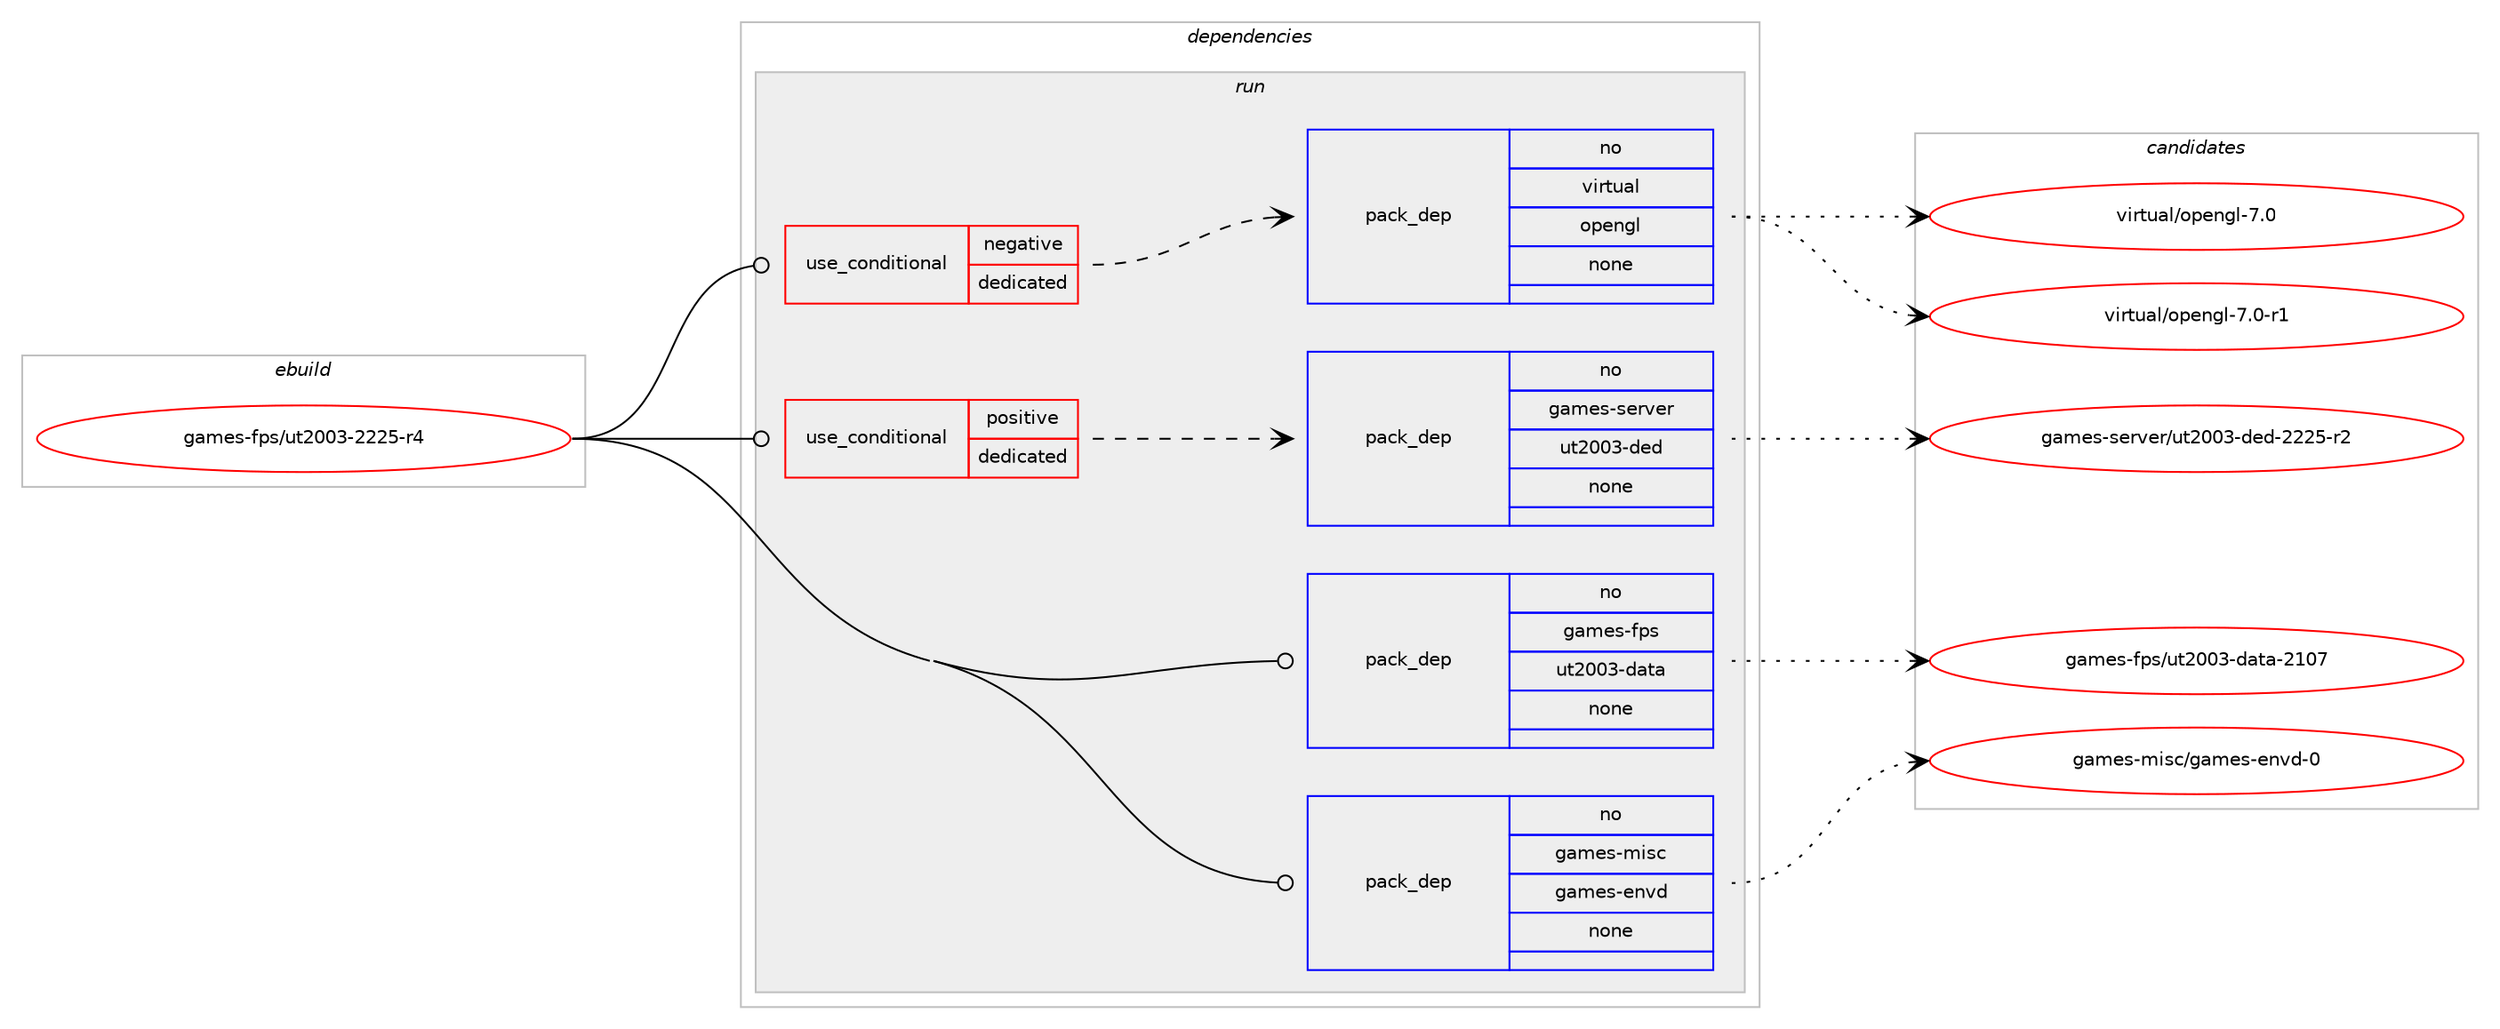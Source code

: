 digraph prolog {

# *************
# Graph options
# *************

newrank=true;
concentrate=true;
compound=true;
graph [rankdir=LR,fontname=Helvetica,fontsize=10,ranksep=1.5];#, ranksep=2.5, nodesep=0.2];
edge  [arrowhead=vee];
node  [fontname=Helvetica,fontsize=10];

# **********
# The ebuild
# **********

subgraph cluster_leftcol {
color=gray;
rank=same;
label=<<i>ebuild</i>>;
id [label="games-fps/ut2003-2225-r4", color=red, width=4, href="../games-fps/ut2003-2225-r4.svg"];
}

# ****************
# The dependencies
# ****************

subgraph cluster_midcol {
color=gray;
label=<<i>dependencies</i>>;
subgraph cluster_compile {
fillcolor="#eeeeee";
style=filled;
label=<<i>compile</i>>;
}
subgraph cluster_compileandrun {
fillcolor="#eeeeee";
style=filled;
label=<<i>compile and run</i>>;
}
subgraph cluster_run {
fillcolor="#eeeeee";
style=filled;
label=<<i>run</i>>;
subgraph cond80615 {
dependency299640 [label=<<TABLE BORDER="0" CELLBORDER="1" CELLSPACING="0" CELLPADDING="4"><TR><TD ROWSPAN="3" CELLPADDING="10">use_conditional</TD></TR><TR><TD>negative</TD></TR><TR><TD>dedicated</TD></TR></TABLE>>, shape=none, color=red];
subgraph pack214398 {
dependency299641 [label=<<TABLE BORDER="0" CELLBORDER="1" CELLSPACING="0" CELLPADDING="4" WIDTH="220"><TR><TD ROWSPAN="6" CELLPADDING="30">pack_dep</TD></TR><TR><TD WIDTH="110">no</TD></TR><TR><TD>virtual</TD></TR><TR><TD>opengl</TD></TR><TR><TD>none</TD></TR><TR><TD></TD></TR></TABLE>>, shape=none, color=blue];
}
dependency299640:e -> dependency299641:w [weight=20,style="dashed",arrowhead="vee"];
}
id:e -> dependency299640:w [weight=20,style="solid",arrowhead="odot"];
subgraph cond80616 {
dependency299642 [label=<<TABLE BORDER="0" CELLBORDER="1" CELLSPACING="0" CELLPADDING="4"><TR><TD ROWSPAN="3" CELLPADDING="10">use_conditional</TD></TR><TR><TD>positive</TD></TR><TR><TD>dedicated</TD></TR></TABLE>>, shape=none, color=red];
subgraph pack214399 {
dependency299643 [label=<<TABLE BORDER="0" CELLBORDER="1" CELLSPACING="0" CELLPADDING="4" WIDTH="220"><TR><TD ROWSPAN="6" CELLPADDING="30">pack_dep</TD></TR><TR><TD WIDTH="110">no</TD></TR><TR><TD>games-server</TD></TR><TR><TD>ut2003-ded</TD></TR><TR><TD>none</TD></TR><TR><TD></TD></TR></TABLE>>, shape=none, color=blue];
}
dependency299642:e -> dependency299643:w [weight=20,style="dashed",arrowhead="vee"];
}
id:e -> dependency299642:w [weight=20,style="solid",arrowhead="odot"];
subgraph pack214400 {
dependency299644 [label=<<TABLE BORDER="0" CELLBORDER="1" CELLSPACING="0" CELLPADDING="4" WIDTH="220"><TR><TD ROWSPAN="6" CELLPADDING="30">pack_dep</TD></TR><TR><TD WIDTH="110">no</TD></TR><TR><TD>games-fps</TD></TR><TR><TD>ut2003-data</TD></TR><TR><TD>none</TD></TR><TR><TD></TD></TR></TABLE>>, shape=none, color=blue];
}
id:e -> dependency299644:w [weight=20,style="solid",arrowhead="odot"];
subgraph pack214401 {
dependency299645 [label=<<TABLE BORDER="0" CELLBORDER="1" CELLSPACING="0" CELLPADDING="4" WIDTH="220"><TR><TD ROWSPAN="6" CELLPADDING="30">pack_dep</TD></TR><TR><TD WIDTH="110">no</TD></TR><TR><TD>games-misc</TD></TR><TR><TD>games-envd</TD></TR><TR><TD>none</TD></TR><TR><TD></TD></TR></TABLE>>, shape=none, color=blue];
}
id:e -> dependency299645:w [weight=20,style="solid",arrowhead="odot"];
}
}

# **************
# The candidates
# **************

subgraph cluster_choices {
rank=same;
color=gray;
label=<<i>candidates</i>>;

subgraph choice214398 {
color=black;
nodesep=1;
choice118105114116117971084711111210111010310845554648 [label="virtual/opengl-7.0", color=red, width=4,href="../virtual/opengl-7.0.svg"];
choice1181051141161179710847111112101110103108455546484511449 [label="virtual/opengl-7.0-r1", color=red, width=4,href="../virtual/opengl-7.0-r1.svg"];
dependency299641:e -> choice118105114116117971084711111210111010310845554648:w [style=dotted,weight="100"];
dependency299641:e -> choice1181051141161179710847111112101110103108455546484511449:w [style=dotted,weight="100"];
}
subgraph choice214399 {
color=black;
nodesep=1;
choice103971091011154511510111411810111447117116504848514510010110045505050534511450 [label="games-server/ut2003-ded-2225-r2", color=red, width=4,href="../games-server/ut2003-ded-2225-r2.svg"];
dependency299643:e -> choice103971091011154511510111411810111447117116504848514510010110045505050534511450:w [style=dotted,weight="100"];
}
subgraph choice214400 {
color=black;
nodesep=1;
choice103971091011154510211211547117116504848514510097116974550494855 [label="games-fps/ut2003-data-2107", color=red, width=4,href="../games-fps/ut2003-data-2107.svg"];
dependency299644:e -> choice103971091011154510211211547117116504848514510097116974550494855:w [style=dotted,weight="100"];
}
subgraph choice214401 {
color=black;
nodesep=1;
choice1039710910111545109105115994710397109101115451011101181004548 [label="games-misc/games-envd-0", color=red, width=4,href="../games-misc/games-envd-0.svg"];
dependency299645:e -> choice1039710910111545109105115994710397109101115451011101181004548:w [style=dotted,weight="100"];
}
}

}
